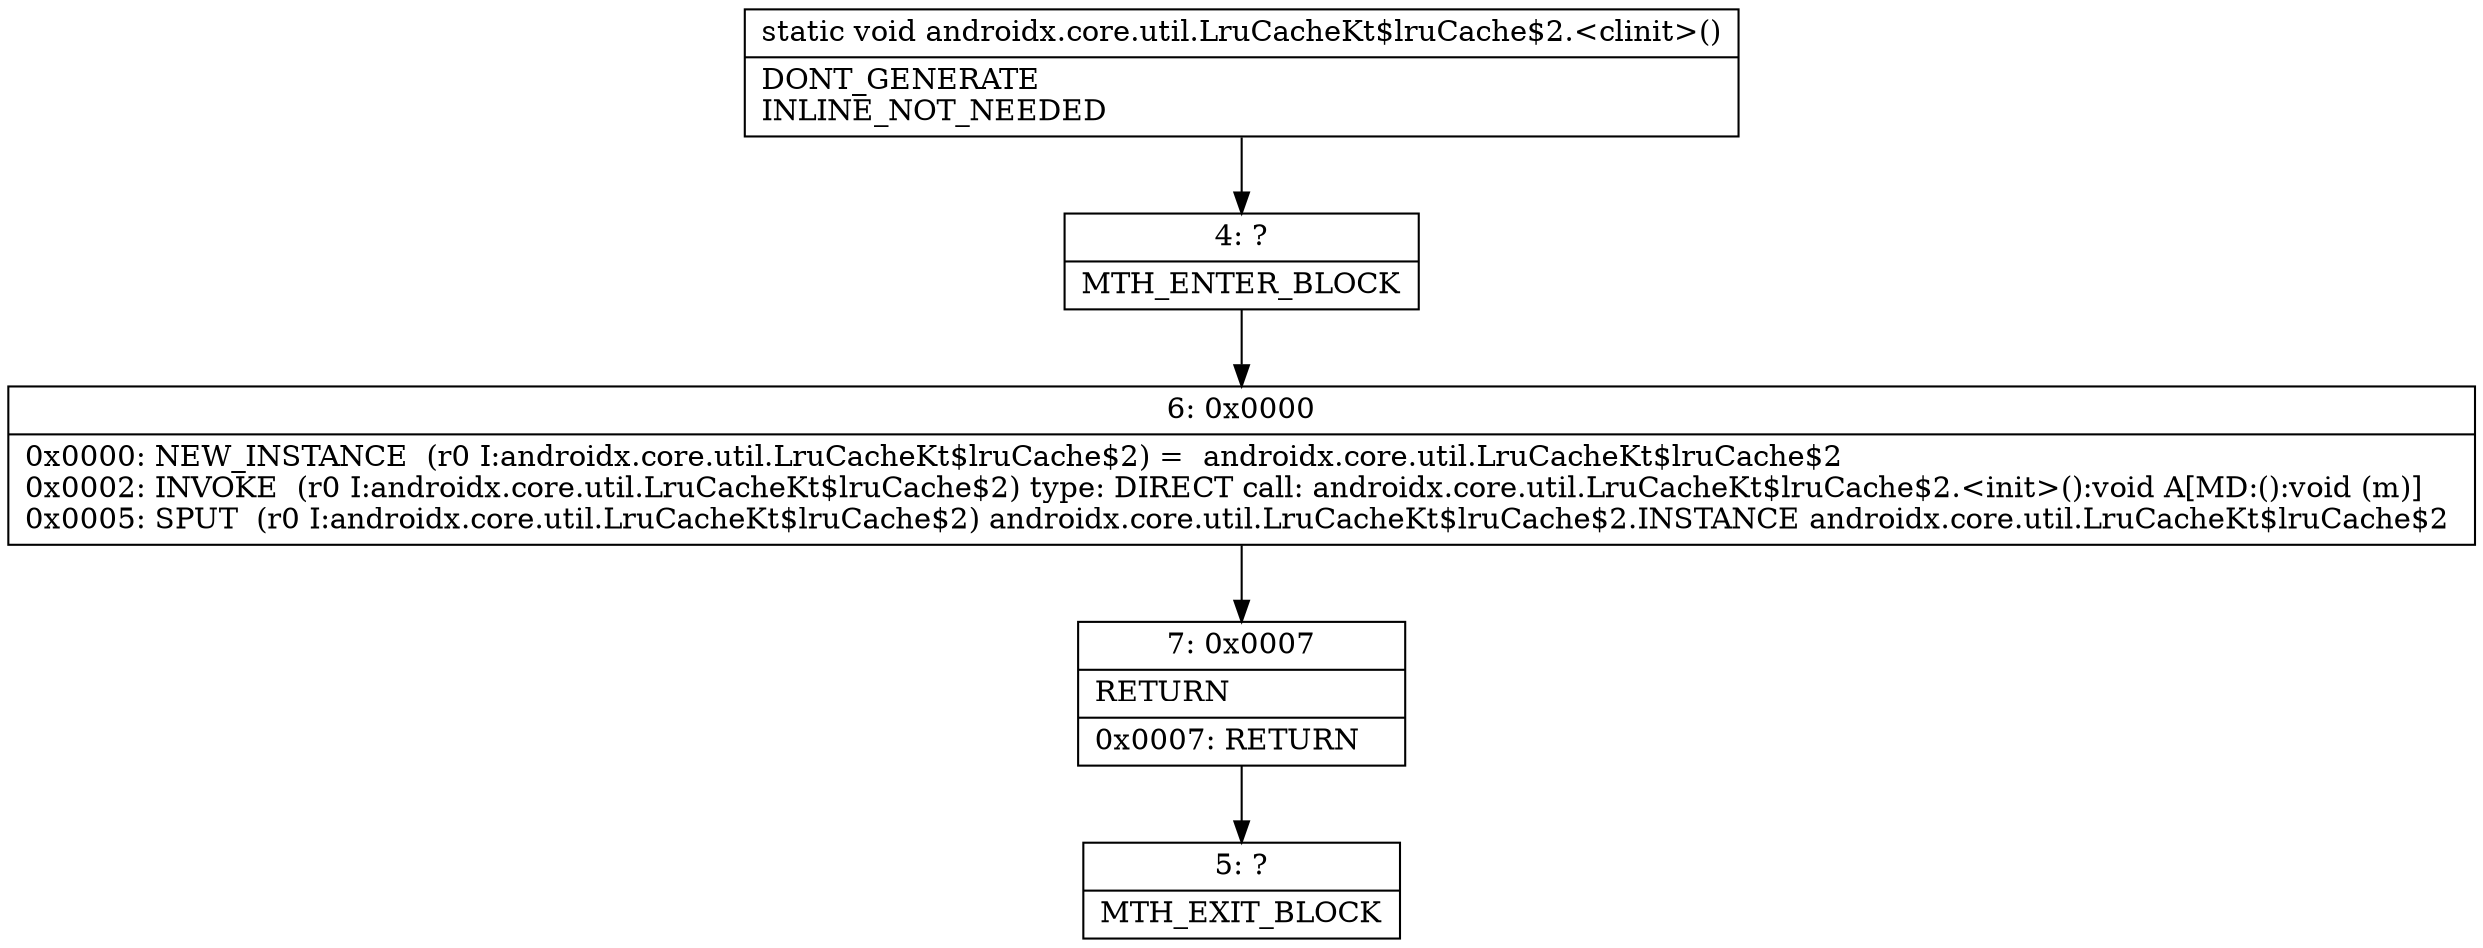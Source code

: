 digraph "CFG forandroidx.core.util.LruCacheKt$lruCache$2.\<clinit\>()V" {
Node_4 [shape=record,label="{4\:\ ?|MTH_ENTER_BLOCK\l}"];
Node_6 [shape=record,label="{6\:\ 0x0000|0x0000: NEW_INSTANCE  (r0 I:androidx.core.util.LruCacheKt$lruCache$2) =  androidx.core.util.LruCacheKt$lruCache$2 \l0x0002: INVOKE  (r0 I:androidx.core.util.LruCacheKt$lruCache$2) type: DIRECT call: androidx.core.util.LruCacheKt$lruCache$2.\<init\>():void A[MD:():void (m)]\l0x0005: SPUT  (r0 I:androidx.core.util.LruCacheKt$lruCache$2) androidx.core.util.LruCacheKt$lruCache$2.INSTANCE androidx.core.util.LruCacheKt$lruCache$2 \l}"];
Node_7 [shape=record,label="{7\:\ 0x0007|RETURN\l|0x0007: RETURN   \l}"];
Node_5 [shape=record,label="{5\:\ ?|MTH_EXIT_BLOCK\l}"];
MethodNode[shape=record,label="{static void androidx.core.util.LruCacheKt$lruCache$2.\<clinit\>()  | DONT_GENERATE\lINLINE_NOT_NEEDED\l}"];
MethodNode -> Node_4;Node_4 -> Node_6;
Node_6 -> Node_7;
Node_7 -> Node_5;
}

